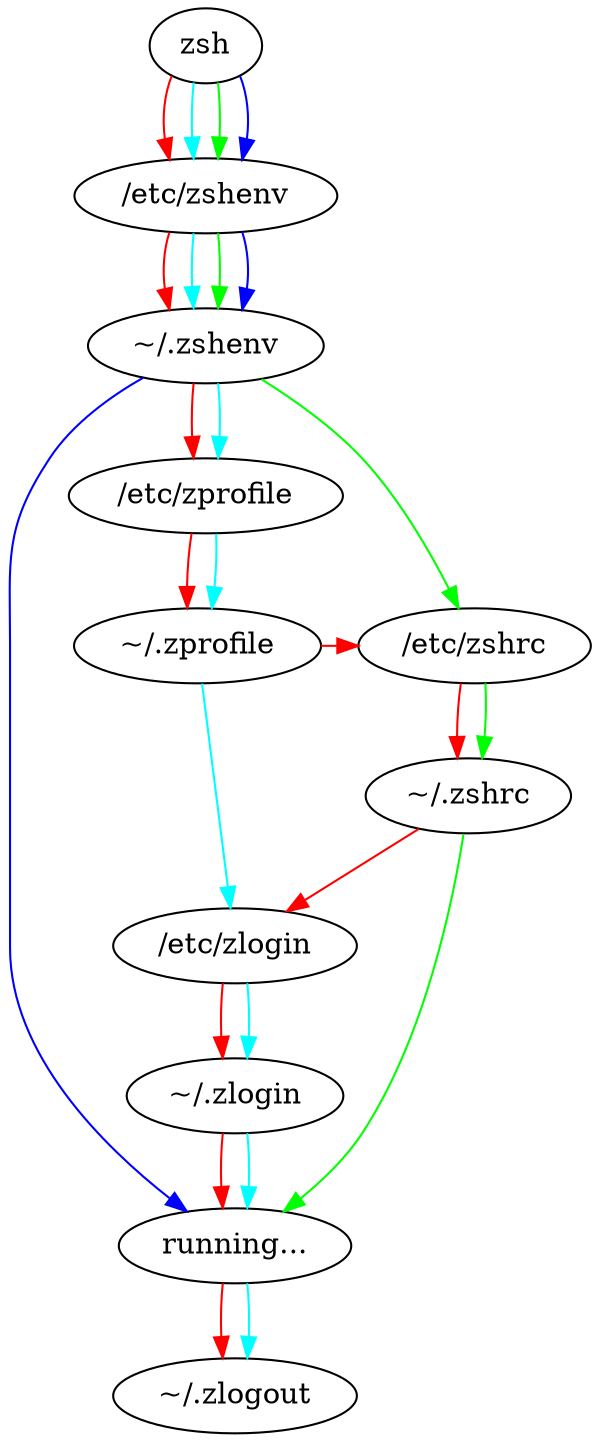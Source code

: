 // adapted from 
// https://heptapod.host/flowblok/shell-startup/-/blob/branch/default/diagram/impl-actual.dot
// Editing/PNG production via https://dreampuf.github.io/GraphvizOnline/
digraph {
//    {rank=same;
//    zsh
//    }


    zsh_running [label="running..."]


    etc_zshenv [label="/etc/zshenv"]
    etc_zprofile [label="/etc/zprofile"]
    etc_zshrc [label="/etc/zshrc"]
    etc_zlogin [label="/etc/zlogin"]

    dot_zlogin [label="~/.zlogin"]
    dot_zlogout [label="~/.zlogout"]
    dot_zprofile [label="~/.zprofile"]
    dot_zshrc [label="~/.zshrc"]
    {rank=same;
    dot_zprofile [label="~/.zprofile"]
    etc_zshrc [label="/etc/zshrc"]
    }
    dot_zshenv [label="~/.zshenv"]

    // ZSH

    // PATH: zsh, login, interactive
    edge [color=red, style=solid]
    zsh -> etc_zshenv

    etc_zshenv -> dot_zshenv
    dot_zshenv -> etc_zprofile
    etc_zprofile -> dot_zprofile
    dot_zprofile -> etc_zshrc
    etc_zshrc -> dot_zshrc
    dot_zshrc -> etc_zlogin
    etc_zlogin -> dot_zlogin

    dot_zlogin -> zsh_running

    zsh_running -> dot_zlogout

    // PATH: zsh, login, non-interactive
    edge [color=cyan, style=solid]
    zsh -> etc_zshenv

    etc_zshenv -> dot_zshenv
    dot_zshenv -> etc_zprofile
    etc_zprofile -> dot_zprofile
    dot_zprofile -> etc_zlogin
    etc_zlogin -> dot_zlogin

    dot_zlogin -> zsh_running

    zsh_running -> dot_zlogout

    // PATH: zsh, non-login, interactive
    edge [color=green, style=solid]
    zsh -> etc_zshenv

    etc_zshenv -> dot_zshenv
    dot_zshenv -> etc_zshrc
    etc_zshrc -> dot_zshrc

    dot_zshrc -> zsh_running

    // PATH: zsh, non-login, non-interactive
    edge [color=blue, style=solid]
    zsh -> etc_zshenv

    etc_zshenv -> dot_zshenv
    dot_zshenv -> zsh_running

}
